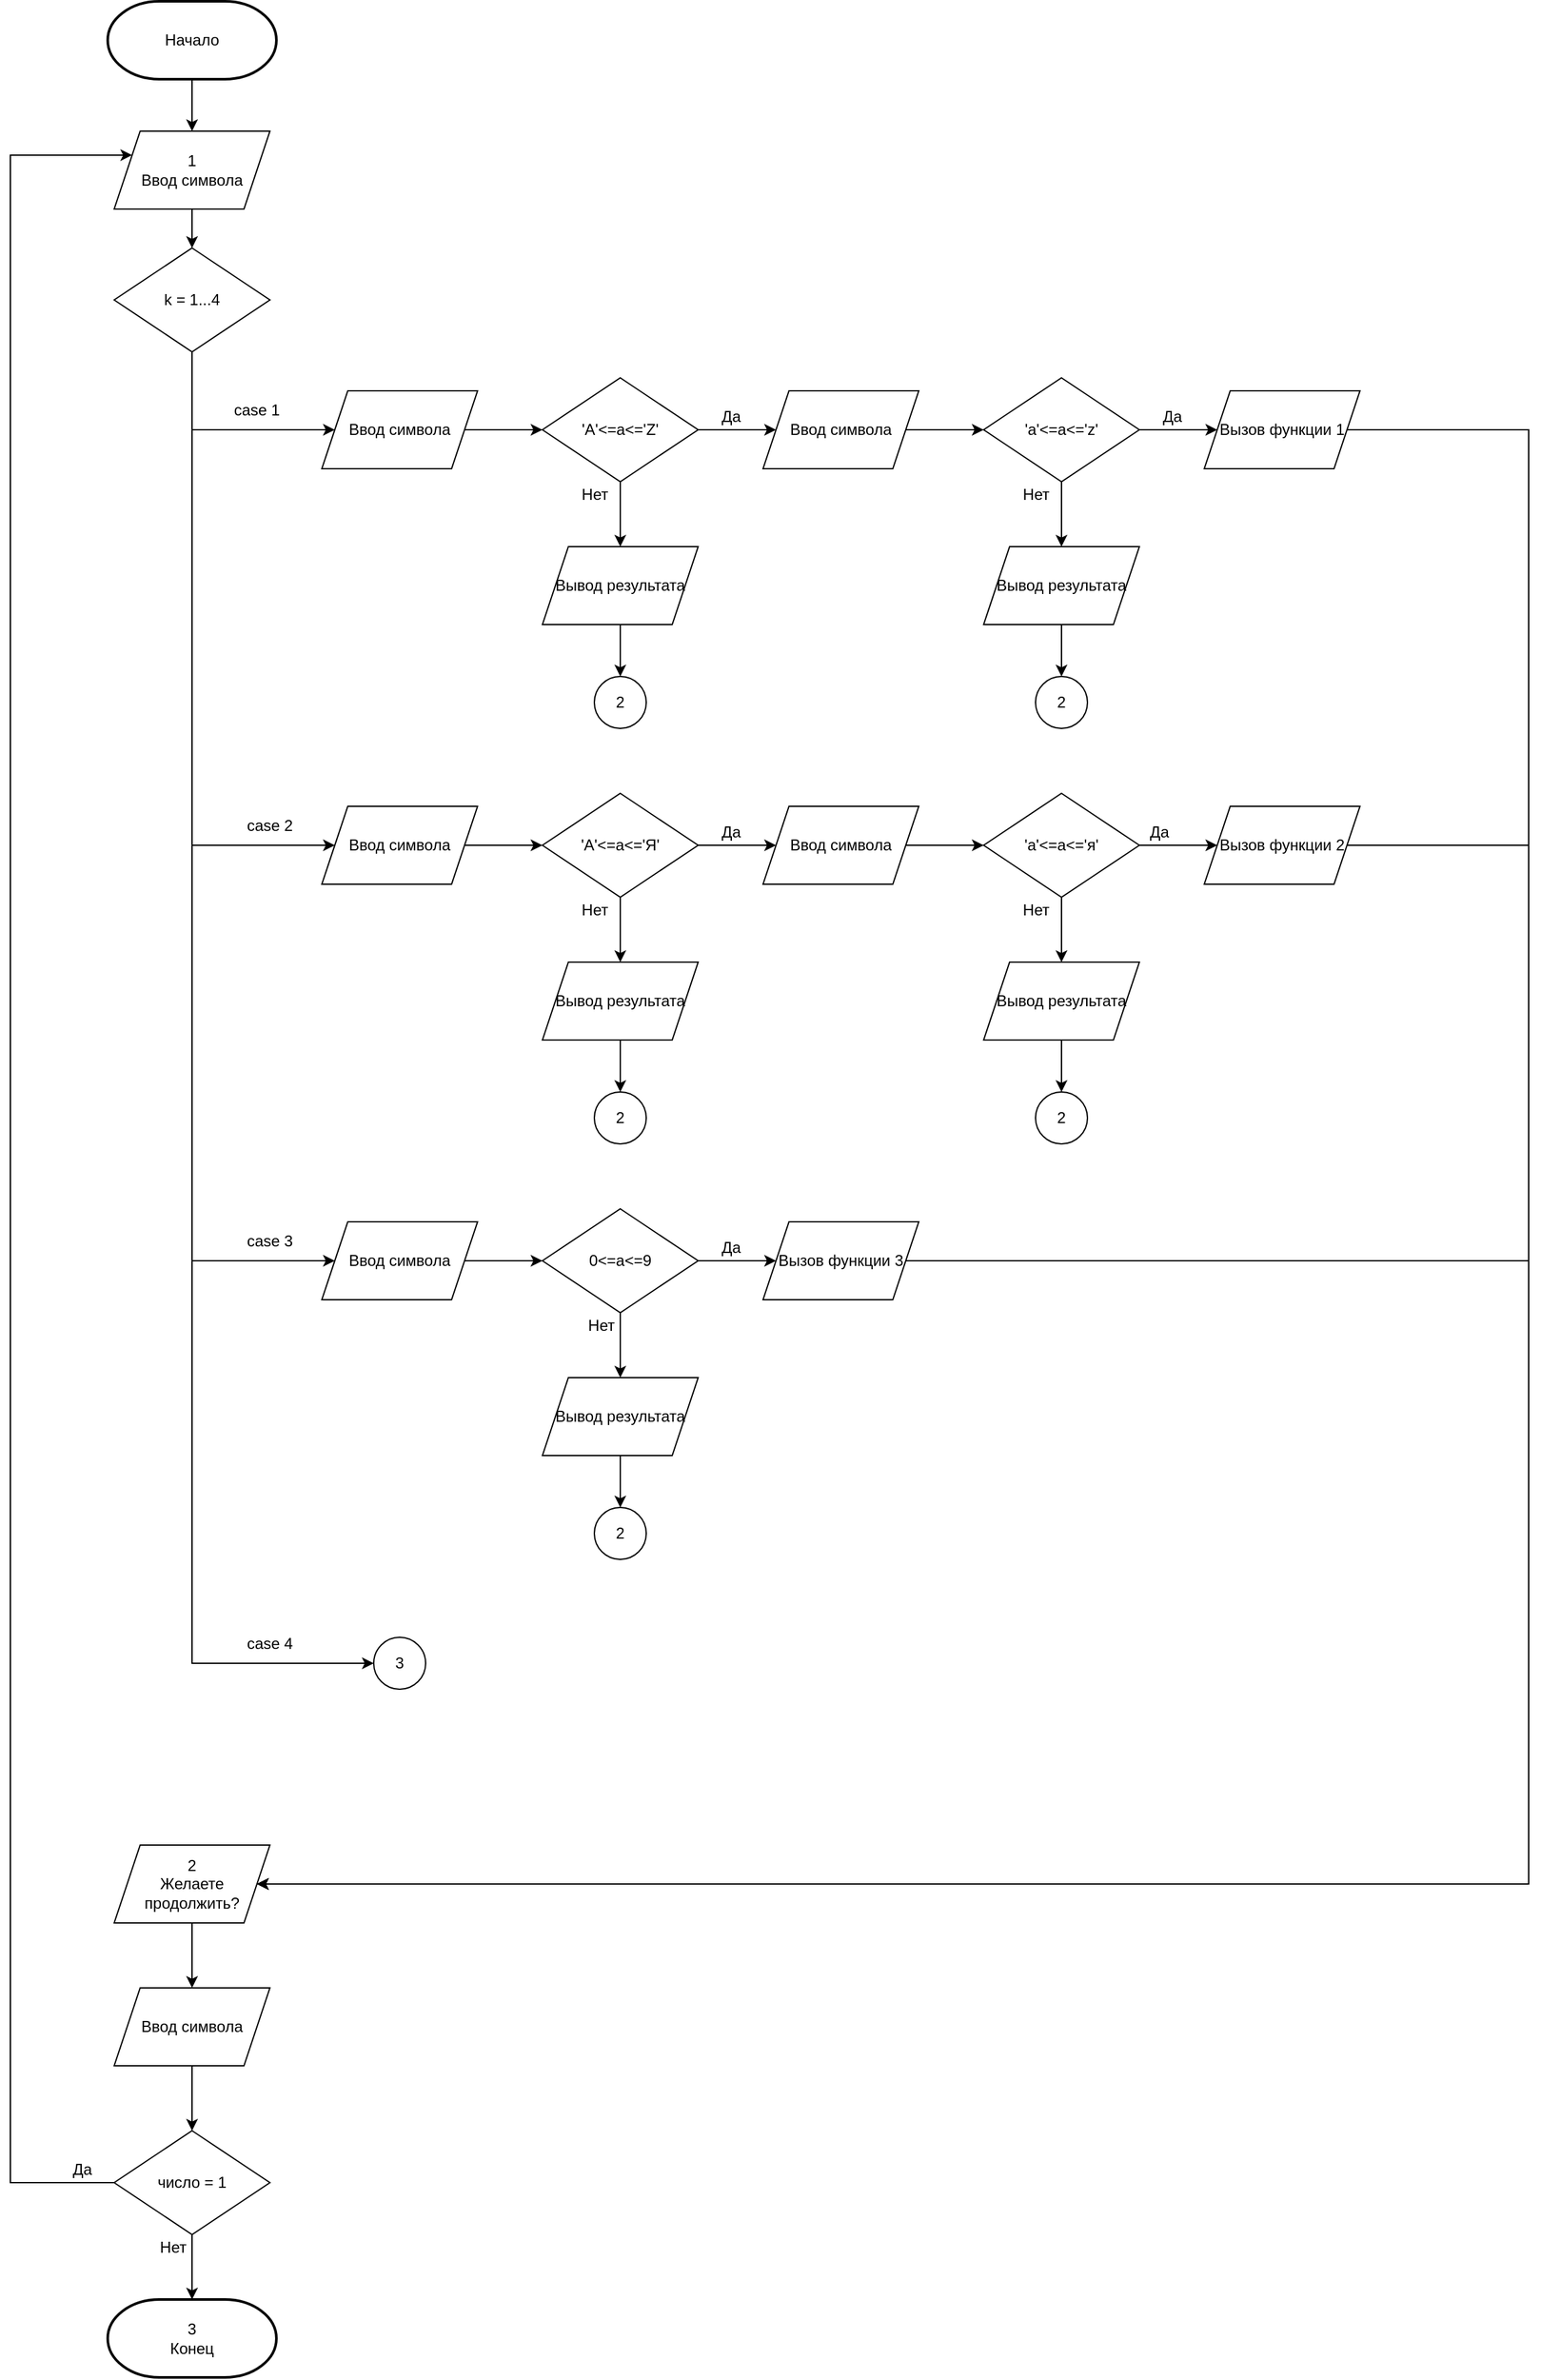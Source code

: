 <mxfile version="15.8.4" type="device"><diagram id="qYh6qwJDX5IxthGszFsS" name="Page-1"><mxGraphModel dx="1102" dy="614" grid="1" gridSize="10" guides="1" tooltips="1" connect="1" arrows="1" fold="1" page="1" pageScale="1" pageWidth="2339" pageHeight="3300" math="0" shadow="0"><root><mxCell id="0"/><mxCell id="1" parent="0"/><mxCell id="H9lu-T38VEIDZ1dSl3sH-49" value="" style="edgeStyle=orthogonalEdgeStyle;rounded=0;orthogonalLoop=1;jettySize=auto;html=1;" parent="1" source="H9lu-T38VEIDZ1dSl3sH-1" target="H9lu-T38VEIDZ1dSl3sH-2" edge="1"><mxGeometry relative="1" as="geometry"/></mxCell><mxCell id="H9lu-T38VEIDZ1dSl3sH-1" value="Начало" style="strokeWidth=2;html=1;shape=mxgraph.flowchart.terminator;whiteSpace=wrap;" parent="1" vertex="1"><mxGeometry x="455" y="100" width="130" height="60" as="geometry"/></mxCell><mxCell id="H9lu-T38VEIDZ1dSl3sH-48" value="" style="edgeStyle=orthogonalEdgeStyle;rounded=0;orthogonalLoop=1;jettySize=auto;html=1;" parent="1" source="H9lu-T38VEIDZ1dSl3sH-2" target="H9lu-T38VEIDZ1dSl3sH-3" edge="1"><mxGeometry relative="1" as="geometry"/></mxCell><mxCell id="H9lu-T38VEIDZ1dSl3sH-2" value="1&lt;br&gt;Ввод символа" style="shape=parallelogram;perimeter=parallelogramPerimeter;whiteSpace=wrap;html=1;fixedSize=1;" parent="1" vertex="1"><mxGeometry x="460" y="200" width="120" height="60" as="geometry"/></mxCell><mxCell id="H9lu-T38VEIDZ1dSl3sH-18" style="edgeStyle=orthogonalEdgeStyle;rounded=0;orthogonalLoop=1;jettySize=auto;html=1;exitX=0.5;exitY=1;exitDx=0;exitDy=0;entryX=0;entryY=0.5;entryDx=0;entryDy=0;" parent="1" source="H9lu-T38VEIDZ1dSl3sH-3" target="H9lu-T38VEIDZ1dSl3sH-4" edge="1"><mxGeometry relative="1" as="geometry"><Array as="points"><mxPoint x="520" y="430"/></Array></mxGeometry></mxCell><mxCell id="H9lu-T38VEIDZ1dSl3sH-40" style="edgeStyle=orthogonalEdgeStyle;rounded=0;orthogonalLoop=1;jettySize=auto;html=1;exitX=0.5;exitY=1;exitDx=0;exitDy=0;entryX=0;entryY=0.5;entryDx=0;entryDy=0;" parent="1" source="H9lu-T38VEIDZ1dSl3sH-3" target="H9lu-T38VEIDZ1dSl3sH-24" edge="1"><mxGeometry relative="1" as="geometry"><Array as="points"><mxPoint x="520" y="750"/></Array></mxGeometry></mxCell><mxCell id="H9lu-T38VEIDZ1dSl3sH-50" style="edgeStyle=orthogonalEdgeStyle;rounded=0;orthogonalLoop=1;jettySize=auto;html=1;exitX=0.5;exitY=1;exitDx=0;exitDy=0;entryX=0;entryY=0.5;entryDx=0;entryDy=0;" parent="1" source="H9lu-T38VEIDZ1dSl3sH-3" target="H9lu-T38VEIDZ1dSl3sH-42" edge="1"><mxGeometry relative="1" as="geometry"><Array as="points"><mxPoint x="520" y="1070"/></Array></mxGeometry></mxCell><mxCell id="H9lu-T38VEIDZ1dSl3sH-52" style="edgeStyle=orthogonalEdgeStyle;rounded=0;orthogonalLoop=1;jettySize=auto;html=1;exitX=0.5;exitY=1;exitDx=0;exitDy=0;entryX=0;entryY=0.5;entryDx=0;entryDy=0;" parent="1" source="H9lu-T38VEIDZ1dSl3sH-3" target="H9lu-T38VEIDZ1dSl3sH-51" edge="1"><mxGeometry relative="1" as="geometry"/></mxCell><mxCell id="H9lu-T38VEIDZ1dSl3sH-3" value="k = 1...4" style="rhombus;whiteSpace=wrap;html=1;" parent="1" vertex="1"><mxGeometry x="460" y="290" width="120" height="80" as="geometry"/></mxCell><mxCell id="H9lu-T38VEIDZ1dSl3sH-12" value="" style="edgeStyle=orthogonalEdgeStyle;rounded=0;orthogonalLoop=1;jettySize=auto;html=1;" parent="1" source="H9lu-T38VEIDZ1dSl3sH-4" target="H9lu-T38VEIDZ1dSl3sH-5" edge="1"><mxGeometry relative="1" as="geometry"/></mxCell><mxCell id="H9lu-T38VEIDZ1dSl3sH-4" value="Ввод символа" style="shape=parallelogram;perimeter=parallelogramPerimeter;whiteSpace=wrap;html=1;fixedSize=1;" parent="1" vertex="1"><mxGeometry x="620" y="400" width="120" height="60" as="geometry"/></mxCell><mxCell id="H9lu-T38VEIDZ1dSl3sH-13" value="" style="edgeStyle=orthogonalEdgeStyle;rounded=0;orthogonalLoop=1;jettySize=auto;html=1;" parent="1" source="H9lu-T38VEIDZ1dSl3sH-5" target="H9lu-T38VEIDZ1dSl3sH-6" edge="1"><mxGeometry relative="1" as="geometry"/></mxCell><mxCell id="H9lu-T38VEIDZ1dSl3sH-17" value="" style="edgeStyle=orthogonalEdgeStyle;rounded=0;orthogonalLoop=1;jettySize=auto;html=1;" parent="1" source="H9lu-T38VEIDZ1dSl3sH-5" target="H9lu-T38VEIDZ1dSl3sH-11" edge="1"><mxGeometry relative="1" as="geometry"/></mxCell><mxCell id="H9lu-T38VEIDZ1dSl3sH-5" value="'A'&amp;lt;=a&amp;lt;='Z'" style="rhombus;whiteSpace=wrap;html=1;" parent="1" vertex="1"><mxGeometry x="790" y="390" width="120" height="80" as="geometry"/></mxCell><mxCell id="H9lu-T38VEIDZ1dSl3sH-14" value="" style="edgeStyle=orthogonalEdgeStyle;rounded=0;orthogonalLoop=1;jettySize=auto;html=1;" parent="1" source="H9lu-T38VEIDZ1dSl3sH-6" target="H9lu-T38VEIDZ1dSl3sH-7" edge="1"><mxGeometry relative="1" as="geometry"/></mxCell><mxCell id="H9lu-T38VEIDZ1dSl3sH-6" value="Ввод символа" style="shape=parallelogram;perimeter=parallelogramPerimeter;whiteSpace=wrap;html=1;fixedSize=1;" parent="1" vertex="1"><mxGeometry x="960" y="400" width="120" height="60" as="geometry"/></mxCell><mxCell id="H9lu-T38VEIDZ1dSl3sH-15" value="" style="edgeStyle=orthogonalEdgeStyle;rounded=0;orthogonalLoop=1;jettySize=auto;html=1;" parent="1" source="H9lu-T38VEIDZ1dSl3sH-7" target="H9lu-T38VEIDZ1dSl3sH-8" edge="1"><mxGeometry relative="1" as="geometry"/></mxCell><mxCell id="H9lu-T38VEIDZ1dSl3sH-16" value="" style="edgeStyle=orthogonalEdgeStyle;rounded=0;orthogonalLoop=1;jettySize=auto;html=1;" parent="1" source="H9lu-T38VEIDZ1dSl3sH-7" target="H9lu-T38VEIDZ1dSl3sH-10" edge="1"><mxGeometry relative="1" as="geometry"/></mxCell><mxCell id="H9lu-T38VEIDZ1dSl3sH-7" value="'a'&amp;lt;=a&amp;lt;='z'" style="rhombus;whiteSpace=wrap;html=1;" parent="1" vertex="1"><mxGeometry x="1130" y="390" width="120" height="80" as="geometry"/></mxCell><mxCell id="H9lu-T38VEIDZ1dSl3sH-56" style="edgeStyle=orthogonalEdgeStyle;rounded=0;orthogonalLoop=1;jettySize=auto;html=1;exitX=1;exitY=0.5;exitDx=0;exitDy=0;entryX=1;entryY=0.5;entryDx=0;entryDy=0;" parent="1" source="H9lu-T38VEIDZ1dSl3sH-8" target="H9lu-T38VEIDZ1dSl3sH-55" edge="1"><mxGeometry relative="1" as="geometry"><Array as="points"><mxPoint x="1550" y="430"/><mxPoint x="1550" y="1550"/></Array></mxGeometry></mxCell><mxCell id="H9lu-T38VEIDZ1dSl3sH-8" value="Вызов функции 1" style="shape=parallelogram;perimeter=parallelogramPerimeter;whiteSpace=wrap;html=1;fixedSize=1;" parent="1" vertex="1"><mxGeometry x="1300" y="400" width="120" height="60" as="geometry"/></mxCell><mxCell id="H9lu-T38VEIDZ1dSl3sH-22" value="" style="edgeStyle=orthogonalEdgeStyle;rounded=0;orthogonalLoop=1;jettySize=auto;html=1;" parent="1" source="H9lu-T38VEIDZ1dSl3sH-10" target="H9lu-T38VEIDZ1dSl3sH-21" edge="1"><mxGeometry relative="1" as="geometry"/></mxCell><mxCell id="H9lu-T38VEIDZ1dSl3sH-10" value="Вывод результата" style="shape=parallelogram;perimeter=parallelogramPerimeter;whiteSpace=wrap;html=1;fixedSize=1;" parent="1" vertex="1"><mxGeometry x="1130" y="520" width="120" height="60" as="geometry"/></mxCell><mxCell id="H9lu-T38VEIDZ1dSl3sH-20" style="edgeStyle=orthogonalEdgeStyle;rounded=0;orthogonalLoop=1;jettySize=auto;html=1;exitX=0.5;exitY=1;exitDx=0;exitDy=0;entryX=0.5;entryY=0;entryDx=0;entryDy=0;" parent="1" source="H9lu-T38VEIDZ1dSl3sH-11" target="H9lu-T38VEIDZ1dSl3sH-19" edge="1"><mxGeometry relative="1" as="geometry"/></mxCell><mxCell id="H9lu-T38VEIDZ1dSl3sH-11" value="Вывод результата" style="shape=parallelogram;perimeter=parallelogramPerimeter;whiteSpace=wrap;html=1;fixedSize=1;" parent="1" vertex="1"><mxGeometry x="790" y="520" width="120" height="60" as="geometry"/></mxCell><mxCell id="H9lu-T38VEIDZ1dSl3sH-19" value="2" style="ellipse;whiteSpace=wrap;html=1;aspect=fixed;" parent="1" vertex="1"><mxGeometry x="830" y="620" width="40" height="40" as="geometry"/></mxCell><mxCell id="H9lu-T38VEIDZ1dSl3sH-21" value="2" style="ellipse;whiteSpace=wrap;html=1;aspect=fixed;" parent="1" vertex="1"><mxGeometry x="1170" y="620" width="40" height="40" as="geometry"/></mxCell><mxCell id="H9lu-T38VEIDZ1dSl3sH-23" value="" style="edgeStyle=orthogonalEdgeStyle;rounded=0;orthogonalLoop=1;jettySize=auto;html=1;" parent="1" source="H9lu-T38VEIDZ1dSl3sH-24" target="H9lu-T38VEIDZ1dSl3sH-27" edge="1"><mxGeometry relative="1" as="geometry"/></mxCell><mxCell id="H9lu-T38VEIDZ1dSl3sH-24" value="Ввод символа" style="shape=parallelogram;perimeter=parallelogramPerimeter;whiteSpace=wrap;html=1;fixedSize=1;" parent="1" vertex="1"><mxGeometry x="620" y="720" width="120" height="60" as="geometry"/></mxCell><mxCell id="H9lu-T38VEIDZ1dSl3sH-25" value="" style="edgeStyle=orthogonalEdgeStyle;rounded=0;orthogonalLoop=1;jettySize=auto;html=1;" parent="1" source="H9lu-T38VEIDZ1dSl3sH-27" target="H9lu-T38VEIDZ1dSl3sH-29" edge="1"><mxGeometry relative="1" as="geometry"/></mxCell><mxCell id="H9lu-T38VEIDZ1dSl3sH-26" value="" style="edgeStyle=orthogonalEdgeStyle;rounded=0;orthogonalLoop=1;jettySize=auto;html=1;" parent="1" source="H9lu-T38VEIDZ1dSl3sH-27" target="H9lu-T38VEIDZ1dSl3sH-37" edge="1"><mxGeometry relative="1" as="geometry"/></mxCell><mxCell id="H9lu-T38VEIDZ1dSl3sH-27" value="'A'&amp;lt;=a&amp;lt;='Я'" style="rhombus;whiteSpace=wrap;html=1;" parent="1" vertex="1"><mxGeometry x="790" y="710" width="120" height="80" as="geometry"/></mxCell><mxCell id="H9lu-T38VEIDZ1dSl3sH-28" value="" style="edgeStyle=orthogonalEdgeStyle;rounded=0;orthogonalLoop=1;jettySize=auto;html=1;" parent="1" source="H9lu-T38VEIDZ1dSl3sH-29" target="H9lu-T38VEIDZ1dSl3sH-32" edge="1"><mxGeometry relative="1" as="geometry"/></mxCell><mxCell id="H9lu-T38VEIDZ1dSl3sH-29" value="Ввод символа" style="shape=parallelogram;perimeter=parallelogramPerimeter;whiteSpace=wrap;html=1;fixedSize=1;" parent="1" vertex="1"><mxGeometry x="960" y="720" width="120" height="60" as="geometry"/></mxCell><mxCell id="H9lu-T38VEIDZ1dSl3sH-30" value="" style="edgeStyle=orthogonalEdgeStyle;rounded=0;orthogonalLoop=1;jettySize=auto;html=1;" parent="1" source="H9lu-T38VEIDZ1dSl3sH-32" target="H9lu-T38VEIDZ1dSl3sH-33" edge="1"><mxGeometry relative="1" as="geometry"/></mxCell><mxCell id="H9lu-T38VEIDZ1dSl3sH-31" value="" style="edgeStyle=orthogonalEdgeStyle;rounded=0;orthogonalLoop=1;jettySize=auto;html=1;" parent="1" source="H9lu-T38VEIDZ1dSl3sH-32" target="H9lu-T38VEIDZ1dSl3sH-35" edge="1"><mxGeometry relative="1" as="geometry"/></mxCell><mxCell id="H9lu-T38VEIDZ1dSl3sH-32" value="'a'&amp;lt;=a&amp;lt;='я'" style="rhombus;whiteSpace=wrap;html=1;" parent="1" vertex="1"><mxGeometry x="1130" y="710" width="120" height="80" as="geometry"/></mxCell><mxCell id="H9lu-T38VEIDZ1dSl3sH-60" style="edgeStyle=orthogonalEdgeStyle;rounded=0;orthogonalLoop=1;jettySize=auto;html=1;exitX=1;exitY=0.5;exitDx=0;exitDy=0;entryX=1;entryY=0.5;entryDx=0;entryDy=0;" parent="1" source="H9lu-T38VEIDZ1dSl3sH-33" target="H9lu-T38VEIDZ1dSl3sH-55" edge="1"><mxGeometry relative="1" as="geometry"><Array as="points"><mxPoint x="1550" y="750"/><mxPoint x="1550" y="1550"/></Array></mxGeometry></mxCell><mxCell id="H9lu-T38VEIDZ1dSl3sH-33" value="Вызов функции 2" style="shape=parallelogram;perimeter=parallelogramPerimeter;whiteSpace=wrap;html=1;fixedSize=1;" parent="1" vertex="1"><mxGeometry x="1300" y="720" width="120" height="60" as="geometry"/></mxCell><mxCell id="H9lu-T38VEIDZ1dSl3sH-34" value="" style="edgeStyle=orthogonalEdgeStyle;rounded=0;orthogonalLoop=1;jettySize=auto;html=1;" parent="1" source="H9lu-T38VEIDZ1dSl3sH-35" target="H9lu-T38VEIDZ1dSl3sH-39" edge="1"><mxGeometry relative="1" as="geometry"/></mxCell><mxCell id="H9lu-T38VEIDZ1dSl3sH-35" value="Вывод результата" style="shape=parallelogram;perimeter=parallelogramPerimeter;whiteSpace=wrap;html=1;fixedSize=1;" parent="1" vertex="1"><mxGeometry x="1130" y="840" width="120" height="60" as="geometry"/></mxCell><mxCell id="H9lu-T38VEIDZ1dSl3sH-36" style="edgeStyle=orthogonalEdgeStyle;rounded=0;orthogonalLoop=1;jettySize=auto;html=1;exitX=0.5;exitY=1;exitDx=0;exitDy=0;entryX=0.5;entryY=0;entryDx=0;entryDy=0;" parent="1" source="H9lu-T38VEIDZ1dSl3sH-37" target="H9lu-T38VEIDZ1dSl3sH-38" edge="1"><mxGeometry relative="1" as="geometry"/></mxCell><mxCell id="H9lu-T38VEIDZ1dSl3sH-37" value="Вывод результата" style="shape=parallelogram;perimeter=parallelogramPerimeter;whiteSpace=wrap;html=1;fixedSize=1;" parent="1" vertex="1"><mxGeometry x="790" y="840" width="120" height="60" as="geometry"/></mxCell><mxCell id="H9lu-T38VEIDZ1dSl3sH-38" value="2" style="ellipse;whiteSpace=wrap;html=1;aspect=fixed;" parent="1" vertex="1"><mxGeometry x="830" y="940" width="40" height="40" as="geometry"/></mxCell><mxCell id="H9lu-T38VEIDZ1dSl3sH-39" value="2" style="ellipse;whiteSpace=wrap;html=1;aspect=fixed;" parent="1" vertex="1"><mxGeometry x="1170" y="940" width="40" height="40" as="geometry"/></mxCell><mxCell id="H9lu-T38VEIDZ1dSl3sH-41" value="" style="edgeStyle=orthogonalEdgeStyle;rounded=0;orthogonalLoop=1;jettySize=auto;html=1;" parent="1" source="H9lu-T38VEIDZ1dSl3sH-42" target="H9lu-T38VEIDZ1dSl3sH-44" edge="1"><mxGeometry relative="1" as="geometry"/></mxCell><mxCell id="H9lu-T38VEIDZ1dSl3sH-42" value="Ввод символа" style="shape=parallelogram;perimeter=parallelogramPerimeter;whiteSpace=wrap;html=1;fixedSize=1;" parent="1" vertex="1"><mxGeometry x="620" y="1040" width="120" height="60" as="geometry"/></mxCell><mxCell id="H9lu-T38VEIDZ1dSl3sH-43" value="" style="edgeStyle=orthogonalEdgeStyle;rounded=0;orthogonalLoop=1;jettySize=auto;html=1;" parent="1" source="H9lu-T38VEIDZ1dSl3sH-44" target="H9lu-T38VEIDZ1dSl3sH-46" edge="1"><mxGeometry relative="1" as="geometry"/></mxCell><mxCell id="H9lu-T38VEIDZ1dSl3sH-76" value="" style="edgeStyle=orthogonalEdgeStyle;rounded=0;orthogonalLoop=1;jettySize=auto;html=1;" parent="1" source="H9lu-T38VEIDZ1dSl3sH-44" target="H9lu-T38VEIDZ1dSl3sH-53" edge="1"><mxGeometry relative="1" as="geometry"/></mxCell><mxCell id="H9lu-T38VEIDZ1dSl3sH-44" value="0&amp;lt;=a&amp;lt;=9" style="rhombus;whiteSpace=wrap;html=1;" parent="1" vertex="1"><mxGeometry x="790" y="1030" width="120" height="80" as="geometry"/></mxCell><mxCell id="H9lu-T38VEIDZ1dSl3sH-45" style="edgeStyle=orthogonalEdgeStyle;rounded=0;orthogonalLoop=1;jettySize=auto;html=1;exitX=0.5;exitY=1;exitDx=0;exitDy=0;entryX=0.5;entryY=0;entryDx=0;entryDy=0;" parent="1" source="H9lu-T38VEIDZ1dSl3sH-46" target="H9lu-T38VEIDZ1dSl3sH-47" edge="1"><mxGeometry relative="1" as="geometry"/></mxCell><mxCell id="H9lu-T38VEIDZ1dSl3sH-46" value="Вывод результата" style="shape=parallelogram;perimeter=parallelogramPerimeter;whiteSpace=wrap;html=1;fixedSize=1;" parent="1" vertex="1"><mxGeometry x="790" y="1160" width="120" height="60" as="geometry"/></mxCell><mxCell id="H9lu-T38VEIDZ1dSl3sH-47" value="2" style="ellipse;whiteSpace=wrap;html=1;aspect=fixed;" parent="1" vertex="1"><mxGeometry x="830" y="1260" width="40" height="40" as="geometry"/></mxCell><mxCell id="H9lu-T38VEIDZ1dSl3sH-51" value="3" style="ellipse;whiteSpace=wrap;html=1;aspect=fixed;" parent="1" vertex="1"><mxGeometry x="660" y="1360" width="40" height="40" as="geometry"/></mxCell><mxCell id="H9lu-T38VEIDZ1dSl3sH-61" style="edgeStyle=orthogonalEdgeStyle;rounded=0;orthogonalLoop=1;jettySize=auto;html=1;exitX=1;exitY=0.5;exitDx=0;exitDy=0;entryX=1;entryY=0.5;entryDx=0;entryDy=0;" parent="1" source="H9lu-T38VEIDZ1dSl3sH-53" target="H9lu-T38VEIDZ1dSl3sH-55" edge="1"><mxGeometry relative="1" as="geometry"><mxPoint x="560" y="1550" as="targetPoint"/><Array as="points"><mxPoint x="1550" y="1070"/><mxPoint x="1550" y="1550"/></Array></mxGeometry></mxCell><mxCell id="H9lu-T38VEIDZ1dSl3sH-53" value="Вызов функции 3" style="shape=parallelogram;perimeter=parallelogramPerimeter;whiteSpace=wrap;html=1;fixedSize=1;" parent="1" vertex="1"><mxGeometry x="960" y="1040" width="120" height="60" as="geometry"/></mxCell><mxCell id="H9lu-T38VEIDZ1dSl3sH-63" value="" style="edgeStyle=orthogonalEdgeStyle;rounded=0;orthogonalLoop=1;jettySize=auto;html=1;" parent="1" source="H9lu-T38VEIDZ1dSl3sH-55" target="H9lu-T38VEIDZ1dSl3sH-62" edge="1"><mxGeometry relative="1" as="geometry"/></mxCell><mxCell id="H9lu-T38VEIDZ1dSl3sH-55" value="2&lt;br&gt;Желаете продолжить?" style="shape=parallelogram;perimeter=parallelogramPerimeter;whiteSpace=wrap;html=1;fixedSize=1;" parent="1" vertex="1"><mxGeometry x="460" y="1520" width="120" height="60" as="geometry"/></mxCell><mxCell id="H9lu-T38VEIDZ1dSl3sH-65" value="" style="edgeStyle=orthogonalEdgeStyle;rounded=0;orthogonalLoop=1;jettySize=auto;html=1;" parent="1" source="H9lu-T38VEIDZ1dSl3sH-62" target="H9lu-T38VEIDZ1dSl3sH-64" edge="1"><mxGeometry relative="1" as="geometry"/></mxCell><mxCell id="H9lu-T38VEIDZ1dSl3sH-62" value="Ввод символа" style="shape=parallelogram;perimeter=parallelogramPerimeter;whiteSpace=wrap;html=1;fixedSize=1;" parent="1" vertex="1"><mxGeometry x="460" y="1630" width="120" height="60" as="geometry"/></mxCell><mxCell id="H9lu-T38VEIDZ1dSl3sH-68" value="" style="edgeStyle=orthogonalEdgeStyle;rounded=0;orthogonalLoop=1;jettySize=auto;html=1;" parent="1" source="H9lu-T38VEIDZ1dSl3sH-64" target="H9lu-T38VEIDZ1dSl3sH-67" edge="1"><mxGeometry relative="1" as="geometry"/></mxCell><mxCell id="H9lu-T38VEIDZ1dSl3sH-72" style="edgeStyle=orthogonalEdgeStyle;rounded=0;orthogonalLoop=1;jettySize=auto;html=1;exitX=0;exitY=0.5;exitDx=0;exitDy=0;entryX=0;entryY=0.25;entryDx=0;entryDy=0;" parent="1" source="H9lu-T38VEIDZ1dSl3sH-64" target="H9lu-T38VEIDZ1dSl3sH-2" edge="1"><mxGeometry relative="1" as="geometry"><Array as="points"><mxPoint x="380" y="1780"/><mxPoint x="380" y="218"/></Array></mxGeometry></mxCell><mxCell id="H9lu-T38VEIDZ1dSl3sH-64" value="число = 1" style="rhombus;whiteSpace=wrap;html=1;" parent="1" vertex="1"><mxGeometry x="460" y="1740" width="120" height="80" as="geometry"/></mxCell><mxCell id="H9lu-T38VEIDZ1dSl3sH-67" value="3&lt;br&gt;Конец" style="strokeWidth=2;html=1;shape=mxgraph.flowchart.terminator;whiteSpace=wrap;" parent="1" vertex="1"><mxGeometry x="455" y="1870" width="130" height="60" as="geometry"/></mxCell><mxCell id="H9lu-T38VEIDZ1dSl3sH-70" value="Да" style="text;html=1;align=center;verticalAlign=middle;resizable=0;points=[];autosize=1;strokeColor=none;fillColor=none;" parent="1" vertex="1"><mxGeometry x="420" y="1760" width="30" height="20" as="geometry"/></mxCell><mxCell id="H9lu-T38VEIDZ1dSl3sH-73" value="Нет" style="text;html=1;align=center;verticalAlign=middle;resizable=0;points=[];autosize=1;strokeColor=none;fillColor=none;" parent="1" vertex="1"><mxGeometry x="485" y="1820" width="40" height="20" as="geometry"/></mxCell><mxCell id="H9lu-T38VEIDZ1dSl3sH-74" value="Да" style="text;html=1;align=center;verticalAlign=middle;resizable=0;points=[];autosize=1;strokeColor=none;fillColor=none;" parent="1" vertex="1"><mxGeometry x="920" y="1050" width="30" height="20" as="geometry"/></mxCell><mxCell id="H9lu-T38VEIDZ1dSl3sH-78" value="Нет" style="text;html=1;align=center;verticalAlign=middle;resizable=0;points=[];autosize=1;strokeColor=none;fillColor=none;" parent="1" vertex="1"><mxGeometry x="815" y="1110" width="40" height="20" as="geometry"/></mxCell><mxCell id="H9lu-T38VEIDZ1dSl3sH-79" value="Да" style="text;html=1;align=center;verticalAlign=middle;resizable=0;points=[];autosize=1;strokeColor=none;fillColor=none;" parent="1" vertex="1"><mxGeometry x="920" y="730" width="30" height="20" as="geometry"/></mxCell><mxCell id="H9lu-T38VEIDZ1dSl3sH-80" value="Нет" style="text;html=1;align=center;verticalAlign=middle;resizable=0;points=[];autosize=1;strokeColor=none;fillColor=none;" parent="1" vertex="1"><mxGeometry x="810" y="790" width="40" height="20" as="geometry"/></mxCell><mxCell id="H9lu-T38VEIDZ1dSl3sH-81" value="Нет" style="text;html=1;align=center;verticalAlign=middle;resizable=0;points=[];autosize=1;strokeColor=none;fillColor=none;" parent="1" vertex="1"><mxGeometry x="1150" y="790" width="40" height="20" as="geometry"/></mxCell><mxCell id="H9lu-T38VEIDZ1dSl3sH-82" value="Да" style="text;html=1;align=center;verticalAlign=middle;resizable=0;points=[];autosize=1;strokeColor=none;fillColor=none;" parent="1" vertex="1"><mxGeometry x="1250" y="730" width="30" height="20" as="geometry"/></mxCell><mxCell id="H9lu-T38VEIDZ1dSl3sH-83" value="Да" style="text;html=1;align=center;verticalAlign=middle;resizable=0;points=[];autosize=1;strokeColor=none;fillColor=none;" parent="1" vertex="1"><mxGeometry x="920" y="410" width="30" height="20" as="geometry"/></mxCell><mxCell id="H9lu-T38VEIDZ1dSl3sH-84" value="Нет" style="text;html=1;align=center;verticalAlign=middle;resizable=0;points=[];autosize=1;strokeColor=none;fillColor=none;" parent="1" vertex="1"><mxGeometry x="810" y="470" width="40" height="20" as="geometry"/></mxCell><mxCell id="H9lu-T38VEIDZ1dSl3sH-85" value="Нет" style="text;html=1;align=center;verticalAlign=middle;resizable=0;points=[];autosize=1;strokeColor=none;fillColor=none;" parent="1" vertex="1"><mxGeometry x="1150" y="470" width="40" height="20" as="geometry"/></mxCell><mxCell id="H9lu-T38VEIDZ1dSl3sH-86" value="Да" style="text;html=1;align=center;verticalAlign=middle;resizable=0;points=[];autosize=1;strokeColor=none;fillColor=none;" parent="1" vertex="1"><mxGeometry x="1260" y="410" width="30" height="20" as="geometry"/></mxCell><mxCell id="H9lu-T38VEIDZ1dSl3sH-87" value="case 1" style="text;html=1;strokeColor=none;fillColor=none;align=center;verticalAlign=middle;whiteSpace=wrap;rounded=0;" parent="1" vertex="1"><mxGeometry x="540" y="400" width="60" height="30" as="geometry"/></mxCell><mxCell id="H9lu-T38VEIDZ1dSl3sH-88" value="case 2&lt;span style=&quot;color: rgba(0 , 0 , 0 , 0) ; font-family: monospace ; font-size: 0px&quot;&gt;%3CmxGraphModel%3E%3Croot%3E%3CmxCell%20id%3D%220%22%2F%3E%3CmxCell%20id%3D%221%22%20parent%3D%220%22%2F%3E%3CmxCell%20id%3D%222%22%20value%3D%22case%201%22%20style%3D%22text%3Bhtml%3D1%3BstrokeColor%3Dnone%3BfillColor%3Dnone%3Balign%3Dcenter%3BverticalAlign%3Dmiddle%3BwhiteSpace%3Dwrap%3Brounded%3D0%3B%22%20vertex%3D%221%22%20parent%3D%221%22%3E%3CmxGeometry%20x%3D%22540%22%20y%3D%22400%22%20width%3D%2260%22%20height%3D%2230%22%20as%3D%22geometry%22%2F%3E%3C%2FmxCell%3E%3C%2Froot%3E%3C%2FmxGraphModel%3E&lt;/span&gt;" style="text;html=1;strokeColor=none;fillColor=none;align=center;verticalAlign=middle;whiteSpace=wrap;rounded=0;" parent="1" vertex="1"><mxGeometry x="550" y="720" width="60" height="30" as="geometry"/></mxCell><mxCell id="H9lu-T38VEIDZ1dSl3sH-89" value="case 3&lt;span style=&quot;color: rgba(0 , 0 , 0 , 0) ; font-family: monospace ; font-size: 0px&quot;&gt;%3CmxGraphModel%3E%3Croot%3E%3CmxCell%20id%3D%220%22%2F%3E%3CmxCell%20id%3D%221%22%20parent%3D%220%22%2F%3E%3CmxCell%20id%3D%222%22%20value%3D%22case%201%22%20style%3D%22text%3Bhtml%3D1%3BstrokeColor%3Dnone%3BfillColor%3Dnone%3Balign%3Dcenter%3BverticalAlign%3Dmiddle%3BwhiteSpace%3Dwrap%3Brounded%3D0%3B%22%20vertex%3D%221%22%20parent%3D%221%22%3E%3CmxGeometry%20x%3D%22540%22%20y%3D%22400%22%20width%3D%2260%22%20height%3D%2230%22%20as%3D%22geometry%22%2F%3E%3C%2FmxCell%3E%3C%2Froot%3E%3C%2FmxGraphModel%33&lt;/span&gt;" style="text;html=1;strokeColor=none;fillColor=none;align=center;verticalAlign=middle;whiteSpace=wrap;rounded=0;" parent="1" vertex="1"><mxGeometry x="550" y="1040" width="60" height="30" as="geometry"/></mxCell><mxCell id="H9lu-T38VEIDZ1dSl3sH-90" value="case 4&lt;span style=&quot;color: rgba(0 , 0 , 0 , 0) ; font-family: monospace ; font-size: 0px&quot;&gt;%3CmxGraphModel%3E%3Croot%3E%3CmxCell%20id%3D%220%22%2F%3E%3CmxCell%20id%3D%221%22%20parent%3D%220%22%2F%3E%3CmxCell%20id%3D%222%22%20value%3D%22case%201%22%20style%3D%22text%3Bhtml%3D1%3BstrokeColor%3Dnone%3BfillColor%3Dnone%3Balign%3Dcenter%3BverticalAlign%3Dmiddle%3BwhiteSpace%3Dwrap%3Brounded%3D0%3B%22%20vertex%3D%221%22%20parent%3D%221%22%3E%3CmxGeometry%20x%3D%22540%22%20y%3D%22400%22%20width%3D%2260%22%20height%3D%2230%22%20as%3D%22geometry%22%2F%3E%3C%2FmxCell%3E%3C%2Froot%3E%3C%2FmxGraphModel%34&lt;/span&gt;" style="text;html=1;strokeColor=none;fillColor=none;align=center;verticalAlign=middle;whiteSpace=wrap;rounded=0;" parent="1" vertex="1"><mxGeometry x="550" y="1350" width="60" height="30" as="geometry"/></mxCell></root></mxGraphModel></diagram></mxfile>